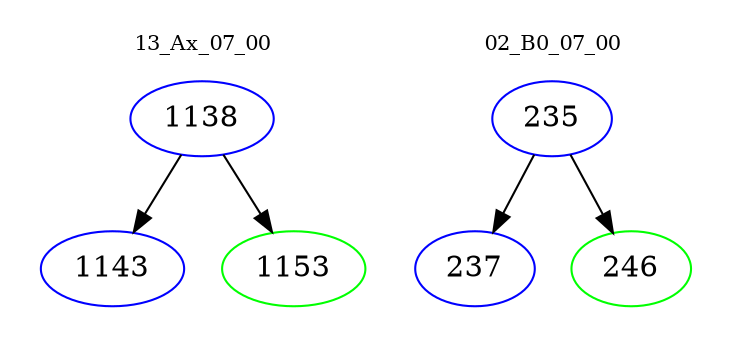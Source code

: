 digraph{
subgraph cluster_0 {
color = white
label = "13_Ax_07_00";
fontsize=10;
T0_1138 [label="1138", color="blue"]
T0_1138 -> T0_1143 [color="black"]
T0_1143 [label="1143", color="blue"]
T0_1138 -> T0_1153 [color="black"]
T0_1153 [label="1153", color="green"]
}
subgraph cluster_1 {
color = white
label = "02_B0_07_00";
fontsize=10;
T1_235 [label="235", color="blue"]
T1_235 -> T1_237 [color="black"]
T1_237 [label="237", color="blue"]
T1_235 -> T1_246 [color="black"]
T1_246 [label="246", color="green"]
}
}
